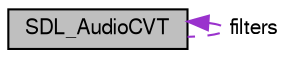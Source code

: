 digraph "SDL_AudioCVT"
{
 // LATEX_PDF_SIZE
  edge [fontname="FreeSans",fontsize="10",labelfontname="FreeSans",labelfontsize="10"];
  node [fontname="FreeSans",fontsize="10",shape=record];
  Node1 [label="SDL_AudioCVT",height=0.2,width=0.4,color="black", fillcolor="grey75", style="filled", fontcolor="black",tooltip="A structure to hold a set of audio conversion filters and buffers."];
  Node1 -> Node1 [dir="back",color="darkorchid3",fontsize="10",style="dashed",label=" filters" ,fontname="FreeSans"];
}
